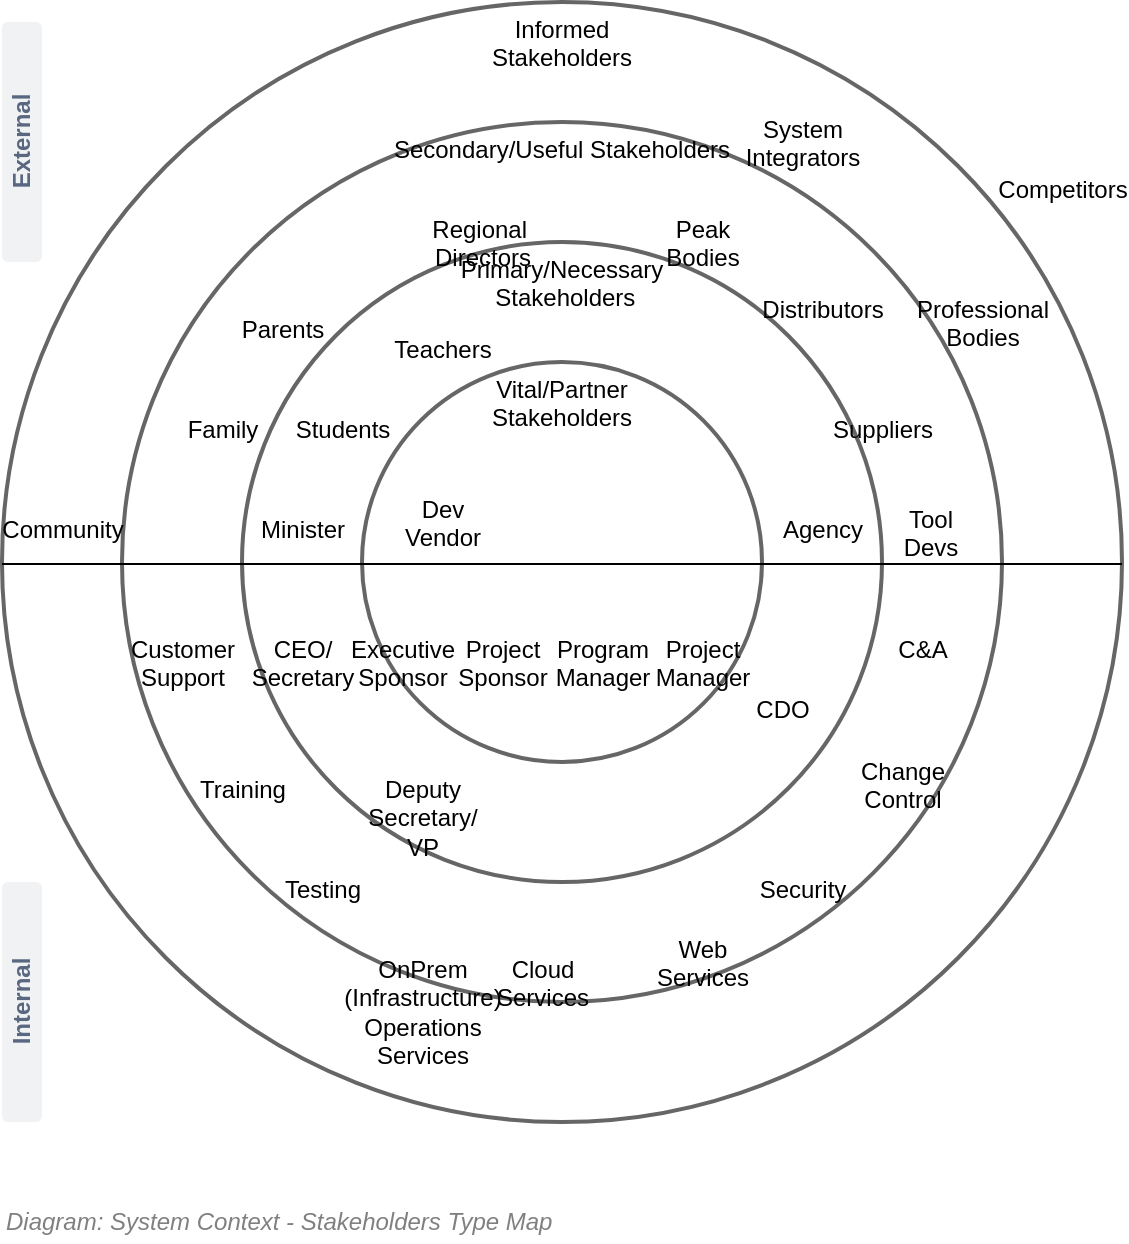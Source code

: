 <mxfile compressed="false" version="17.5.0" type="google">
  <diagram id="LD6tzs28sTI-ByqXFtpb" name="System Context/Stakeholder Map">
    <mxGraphModel grid="1" page="1" gridSize="10" guides="1" tooltips="1" connect="1" arrows="1" fold="1" pageScale="1" pageWidth="827" pageHeight="1169" math="0" shadow="0">
      <root>
        <mxCell id="AG6ojbgLePJ8lH-RuyDG-0" />
        <mxCell id="AG6ojbgLePJ8lH-RuyDG-1" value="Diagram" style="" parent="AG6ojbgLePJ8lH-RuyDG-0" />
        <mxCell id="55LUZK9bKvVkk8YtQMWV-75" value="Informed&lt;br style=&quot;font-size: 12px;&quot;&gt;Stakeholders" style="ellipse;whiteSpace=wrap;html=1;aspect=fixed;shadow=0;labelBackgroundColor=none;strokeColor=#666666;strokeWidth=2;fillColor=none;fontSize=12;fontColor=#000000;align=center;verticalAlign=top;" vertex="1" parent="AG6ojbgLePJ8lH-RuyDG-1">
          <mxGeometry x="120" y="180" width="560" height="560" as="geometry" />
        </mxCell>
        <mxCell id="XSSpNiOcb2BPZwE2I5IM-7" value="Secondary/Useful Stakeholders" style="ellipse;whiteSpace=wrap;html=1;aspect=fixed;shadow=0;labelBackgroundColor=none;strokeColor=#666666;strokeWidth=2;fillColor=none;fontSize=12;fontColor=#000000;align=center;verticalAlign=top;" vertex="1" parent="AG6ojbgLePJ8lH-RuyDG-1">
          <mxGeometry x="180" y="240" width="440" height="440" as="geometry" />
        </mxCell>
        <mxCell id="AG6ojbgLePJ8lH-RuyDG-4" value="Primary/Necessary&lt;br style=&quot;font-size: 12px;&quot;&gt;&amp;nbsp;Stakeholders" style="ellipse;whiteSpace=wrap;html=1;aspect=fixed;shadow=0;labelBackgroundColor=none;strokeColor=#666666;strokeWidth=2;fillColor=none;fontSize=12;fontColor=#000000;align=center;verticalAlign=top;" vertex="1" parent="AG6ojbgLePJ8lH-RuyDG-1">
          <mxGeometry x="240" y="300" width="320" height="320" as="geometry" />
        </mxCell>
        <mxCell id="AG6ojbgLePJ8lH-RuyDG-3" value="Vital/Partner&lt;br style=&quot;font-size: 12px;&quot;&gt;Stakeholders" style="ellipse;whiteSpace=wrap;html=1;aspect=fixed;shadow=0;labelBackgroundColor=none;strokeColor=#666666;strokeWidth=2;fillColor=none;fontSize=12;fontColor=#000000;align=center;verticalAlign=top;" vertex="1" parent="AG6ojbgLePJ8lH-RuyDG-1">
          <mxGeometry x="300" y="360" width="200" height="200" as="geometry" />
        </mxCell>
        <mxCell id="XSSpNiOcb2BPZwE2I5IM-0" value="&lt;font style=&quot;font-size: 12px;&quot;&gt;Executive&lt;br style=&quot;font-size: 12px;&quot;&gt;Sponsor&lt;br style=&quot;font-size: 12px;&quot;&gt;&lt;/font&gt;" style="shape=image;html=1;verticalAlign=top;verticalLabelPosition=bottom;labelBackgroundColor=none;imageAspect=0;aspect=fixed;image=https://cdn0.iconfinder.com/data/icons/elasto-online-store/26/00-ELASTOFONT-STORE-READY_user-128.png;shadow=0;strokeColor=#CC6600;strokeWidth=2;fillColor=none;fontSize=12;fontColor=#000000;align=center;" vertex="1" parent="AG6ojbgLePJ8lH-RuyDG-1">
          <mxGeometry x="310" y="470" width="20" height="20" as="geometry" />
        </mxCell>
        <mxCell id="XSSpNiOcb2BPZwE2I5IM-1" value="&lt;font style=&quot;font-size: 12px;&quot;&gt;Project&lt;br style=&quot;font-size: 12px;&quot;&gt;Sponsor&lt;br style=&quot;font-size: 12px;&quot;&gt;&lt;/font&gt;" style="shape=image;html=1;verticalAlign=top;verticalLabelPosition=bottom;labelBackgroundColor=none;imageAspect=0;aspect=fixed;image=https://cdn0.iconfinder.com/data/icons/elasto-online-store/26/00-ELASTOFONT-STORE-READY_user-128.png;shadow=0;strokeColor=#CC6600;strokeWidth=2;fillColor=none;fontSize=12;fontColor=#000000;align=center;" vertex="1" parent="AG6ojbgLePJ8lH-RuyDG-1">
          <mxGeometry x="360" y="470" width="20" height="20" as="geometry" />
        </mxCell>
        <mxCell id="XSSpNiOcb2BPZwE2I5IM-3" value="&lt;font style=&quot;font-size: 12px;&quot;&gt;Program&lt;br style=&quot;font-size: 12px;&quot;&gt;Manager&lt;br style=&quot;font-size: 12px;&quot;&gt;&lt;/font&gt;" style="shape=image;html=1;verticalAlign=top;verticalLabelPosition=bottom;labelBackgroundColor=none;imageAspect=0;aspect=fixed;image=https://cdn0.iconfinder.com/data/icons/elasto-online-store/26/00-ELASTOFONT-STORE-READY_user-128.png;shadow=0;strokeColor=#CC6600;strokeWidth=2;fillColor=none;fontSize=12;fontColor=#000000;align=center;" vertex="1" parent="AG6ojbgLePJ8lH-RuyDG-1">
          <mxGeometry x="410" y="470" width="20" height="20" as="geometry" />
        </mxCell>
        <mxCell id="XSSpNiOcb2BPZwE2I5IM-4" value="&lt;font style=&quot;font-size: 12px;&quot;&gt;Project&lt;br style=&quot;font-size: 12px;&quot;&gt;Manager&lt;br style=&quot;font-size: 12px;&quot;&gt;&lt;/font&gt;" style="shape=image;html=1;verticalAlign=top;verticalLabelPosition=bottom;labelBackgroundColor=none;imageAspect=0;aspect=fixed;image=https://cdn0.iconfinder.com/data/icons/elasto-online-store/26/00-ELASTOFONT-STORE-READY_user-128.png;shadow=0;strokeColor=#CC6600;strokeWidth=2;fillColor=none;fontSize=12;fontColor=#000000;align=center;" vertex="1" parent="AG6ojbgLePJ8lH-RuyDG-1">
          <mxGeometry x="460" y="470" width="20" height="20" as="geometry" />
        </mxCell>
        <mxCell id="55LUZK9bKvVkk8YtQMWV-7" value="&lt;font style=&quot;font-size: 12px;&quot;&gt;Community&lt;br style=&quot;font-size: 12px;&quot;&gt;&lt;/font&gt;" style="shape=image;html=1;verticalAlign=top;verticalLabelPosition=bottom;labelBackgroundColor=none;imageAspect=0;aspect=fixed;image=https://cdn0.iconfinder.com/data/icons/elasto-online-store/26/00-ELASTOFONT-STORE-READY_user-128.png;shadow=0;strokeColor=#CC6600;strokeWidth=2;fillColor=none;fontSize=12;fontColor=#000000;align=center;" vertex="1" parent="AG6ojbgLePJ8lH-RuyDG-1">
          <mxGeometry x="140" y="410" width="20" height="20" as="geometry" />
        </mxCell>
        <mxCell id="55LUZK9bKvVkk8YtQMWV-10" value="&lt;font style=&quot;font-size: 12px;&quot;&gt;Agency&lt;br style=&quot;font-size: 12px;&quot;&gt;&lt;/font&gt;" style="shape=image;html=1;verticalAlign=top;verticalLabelPosition=bottom;labelBackgroundColor=none;imageAspect=0;aspect=fixed;image=https://cdn0.iconfinder.com/data/icons/elasto-online-store/26/00-ELASTOFONT-STORE-READY_user-128.png;shadow=0;strokeColor=#CC6600;strokeWidth=2;fillColor=none;fontSize=12;fontColor=#000000;align=center;" vertex="1" parent="AG6ojbgLePJ8lH-RuyDG-1">
          <mxGeometry x="520" y="410" width="20" height="20" as="geometry" />
        </mxCell>
        <mxCell id="55LUZK9bKvVkk8YtQMWV-11" value="&lt;font style=&quot;font-size: 12px;&quot;&gt;CEO/&lt;br style=&quot;font-size: 12px;&quot;&gt;Secretary&lt;br style=&quot;font-size: 12px;&quot;&gt;&lt;/font&gt;" style="shape=image;html=1;verticalAlign=top;verticalLabelPosition=bottom;labelBackgroundColor=none;imageAspect=0;aspect=fixed;image=https://cdn0.iconfinder.com/data/icons/elasto-online-store/26/00-ELASTOFONT-STORE-READY_user-128.png;shadow=0;strokeColor=#CC6600;strokeWidth=2;fillColor=none;fontSize=12;fontColor=#000000;align=center;" vertex="1" parent="AG6ojbgLePJ8lH-RuyDG-1">
          <mxGeometry x="260" y="470" width="20" height="20" as="geometry" />
        </mxCell>
        <mxCell id="55LUZK9bKvVkk8YtQMWV-15" value="&lt;font style=&quot;font-size: 12px;&quot;&gt;Parents&lt;br style=&quot;font-size: 12px;&quot;&gt;&lt;/font&gt;" style="shape=image;html=1;verticalAlign=top;verticalLabelPosition=bottom;labelBackgroundColor=none;imageAspect=0;aspect=fixed;image=https://cdn0.iconfinder.com/data/icons/elasto-online-store/26/00-ELASTOFONT-STORE-READY_user-128.png;shadow=0;strokeColor=#CC6600;strokeWidth=2;fillColor=none;fontSize=12;fontColor=#000000;align=center;" vertex="1" parent="AG6ojbgLePJ8lH-RuyDG-1">
          <mxGeometry x="250" y="310" width="20" height="20" as="geometry" />
        </mxCell>
        <mxCell id="55LUZK9bKvVkk8YtQMWV-18" value="&lt;font style=&quot;font-size: 12px;&quot;&gt;Family&lt;br style=&quot;font-size: 12px;&quot;&gt;&lt;/font&gt;" style="shape=image;html=1;verticalAlign=top;verticalLabelPosition=bottom;labelBackgroundColor=none;imageAspect=0;aspect=fixed;image=https://cdn0.iconfinder.com/data/icons/elasto-online-store/26/00-ELASTOFONT-STORE-READY_user-128.png;shadow=0;strokeColor=#CC6600;strokeWidth=2;fillColor=none;fontSize=12;fontColor=#000000;align=center;" vertex="1" parent="AG6ojbgLePJ8lH-RuyDG-1">
          <mxGeometry x="220" y="360" width="20" height="20" as="geometry" />
        </mxCell>
        <mxCell id="55LUZK9bKvVkk8YtQMWV-23" value="&lt;font style=&quot;font-size: 12px;&quot;&gt;Students&lt;br style=&quot;font-size: 12px;&quot;&gt;&lt;/font&gt;" style="shape=image;html=1;verticalAlign=top;verticalLabelPosition=bottom;labelBackgroundColor=none;imageAspect=0;aspect=fixed;image=https://cdn0.iconfinder.com/data/icons/elasto-online-store/26/00-ELASTOFONT-STORE-READY_user-128.png;shadow=0;strokeColor=#CC6600;strokeWidth=2;fillColor=none;fontSize=12;fontColor=#000000;align=center;" vertex="1" parent="AG6ojbgLePJ8lH-RuyDG-1">
          <mxGeometry x="280" y="360" width="20" height="20" as="geometry" />
        </mxCell>
        <mxCell id="55LUZK9bKvVkk8YtQMWV-24" value="&lt;font style=&quot;font-size: 12px;&quot;&gt;Minister&lt;br style=&quot;font-size: 12px;&quot;&gt;&lt;/font&gt;" style="shape=image;html=1;verticalAlign=top;verticalLabelPosition=bottom;labelBackgroundColor=none;imageAspect=0;aspect=fixed;image=https://cdn0.iconfinder.com/data/icons/elasto-online-store/26/00-ELASTOFONT-STORE-READY_user-128.png;shadow=0;strokeColor=#CC6600;strokeWidth=2;fillColor=none;fontSize=12;fontColor=#000000;align=center;" vertex="1" parent="AG6ojbgLePJ8lH-RuyDG-1">
          <mxGeometry x="260" y="410" width="20" height="20" as="geometry" />
        </mxCell>
        <mxCell id="55LUZK9bKvVkk8YtQMWV-25" value="&lt;font style=&quot;font-size: 12px;&quot;&gt;CDO&lt;br style=&quot;font-size: 12px;&quot;&gt;&lt;/font&gt;" style="shape=image;html=1;verticalAlign=top;verticalLabelPosition=bottom;labelBackgroundColor=none;imageAspect=0;aspect=fixed;image=https://cdn0.iconfinder.com/data/icons/elasto-online-store/26/00-ELASTOFONT-STORE-READY_user-128.png;shadow=0;strokeColor=#CC6600;strokeWidth=2;fillColor=none;fontSize=12;fontColor=#000000;align=center;" vertex="1" parent="AG6ojbgLePJ8lH-RuyDG-1">
          <mxGeometry x="500" y="500" width="20" height="20" as="geometry" />
        </mxCell>
        <mxCell id="55LUZK9bKvVkk8YtQMWV-26" value="&lt;font style=&quot;font-size: 12px;&quot;&gt;Peak&lt;br style=&quot;font-size: 12px;&quot;&gt;Bodies&lt;br style=&quot;font-size: 12px;&quot;&gt;&lt;/font&gt;" style="shape=image;html=1;verticalAlign=top;verticalLabelPosition=bottom;labelBackgroundColor=none;imageAspect=0;aspect=fixed;image=https://cdn0.iconfinder.com/data/icons/elasto-online-store/26/00-ELASTOFONT-STORE-READY_user-128.png;shadow=0;strokeColor=#CC6600;strokeWidth=2;fillColor=none;fontSize=12;fontColor=#000000;align=center;" vertex="1" parent="AG6ojbgLePJ8lH-RuyDG-1">
          <mxGeometry x="460" y="260" width="20" height="20" as="geometry" />
        </mxCell>
        <mxCell id="55LUZK9bKvVkk8YtQMWV-27" value="&lt;font style=&quot;font-size: 12px;&quot;&gt;C&amp;amp;A&lt;br style=&quot;font-size: 12px;&quot;&gt;&lt;/font&gt;" style="shape=image;html=1;verticalAlign=top;verticalLabelPosition=bottom;labelBackgroundColor=none;imageAspect=0;aspect=fixed;image=https://cdn0.iconfinder.com/data/icons/elasto-online-store/26/00-ELASTOFONT-STORE-READY_user-128.png;shadow=0;strokeColor=#CC6600;strokeWidth=2;fillColor=none;fontSize=12;fontColor=#000000;align=center;" vertex="1" parent="AG6ojbgLePJ8lH-RuyDG-1">
          <mxGeometry x="570" y="470" width="20" height="20" as="geometry" />
        </mxCell>
        <mxCell id="55LUZK9bKvVkk8YtQMWV-29" value="&lt;font style=&quot;font-size: 12px;&quot;&gt;Professional&lt;br style=&quot;font-size: 12px;&quot;&gt;Bodies&lt;br style=&quot;font-size: 12px;&quot;&gt;&lt;/font&gt;" style="shape=image;html=1;verticalAlign=top;verticalLabelPosition=bottom;labelBackgroundColor=none;imageAspect=0;aspect=fixed;image=https://cdn0.iconfinder.com/data/icons/elasto-online-store/26/00-ELASTOFONT-STORE-READY_user-128.png;shadow=0;strokeColor=#CC6600;strokeWidth=2;fillColor=none;fontSize=12;fontColor=#000000;align=center;" vertex="1" parent="AG6ojbgLePJ8lH-RuyDG-1">
          <mxGeometry x="600" y="300" width="20" height="20" as="geometry" />
        </mxCell>
        <mxCell id="55LUZK9bKvVkk8YtQMWV-34" value="&lt;font style=&quot;font-size: 12px;&quot;&gt;Customer&lt;br style=&quot;font-size: 12px;&quot;&gt;Support&lt;br style=&quot;font-size: 12px;&quot;&gt;&lt;/font&gt;" style="shape=image;html=1;verticalAlign=top;verticalLabelPosition=bottom;labelBackgroundColor=none;imageAspect=0;aspect=fixed;image=https://cdn0.iconfinder.com/data/icons/elasto-online-store/26/00-ELASTOFONT-STORE-READY_user-128.png;shadow=0;strokeColor=#CC6600;strokeWidth=2;fillColor=none;fontSize=12;fontColor=#000000;align=center;" vertex="1" parent="AG6ojbgLePJ8lH-RuyDG-1">
          <mxGeometry x="200" y="470" width="20" height="20" as="geometry" />
        </mxCell>
        <mxCell id="55LUZK9bKvVkk8YtQMWV-54" value="&lt;font style=&quot;font-size: 12px;&quot;&gt;Dev &lt;br style=&quot;font-size: 12px;&quot;&gt;Vendor&lt;br style=&quot;font-size: 12px;&quot;&gt;&lt;/font&gt;" style="shape=image;html=1;verticalAlign=top;verticalLabelPosition=bottom;labelBackgroundColor=none;imageAspect=0;aspect=fixed;image=https://cdn0.iconfinder.com/data/icons/elasto-online-store/26/00-ELASTOFONT-STORE-READY_user-128.png;shadow=0;strokeColor=#CC6600;strokeWidth=2;fillColor=none;fontSize=12;fontColor=#000000;align=center;" vertex="1" parent="AG6ojbgLePJ8lH-RuyDG-1">
          <mxGeometry x="330" y="400" width="20" height="20" as="geometry" />
        </mxCell>
        <mxCell id="55LUZK9bKvVkk8YtQMWV-58" value="&lt;font style=&quot;font-size: 12px;&quot;&gt;System&lt;br style=&quot;font-size: 12px;&quot;&gt;Integrators&lt;br style=&quot;font-size: 12px;&quot;&gt;&lt;/font&gt;" style="shape=image;html=1;verticalAlign=top;verticalLabelPosition=bottom;labelBackgroundColor=none;imageAspect=0;aspect=fixed;image=https://cdn0.iconfinder.com/data/icons/elasto-online-store/26/00-ELASTOFONT-STORE-READY_user-128.png;shadow=0;strokeColor=#CC6600;strokeWidth=2;fillColor=none;fontSize=12;fontColor=#000000;align=center;" vertex="1" parent="AG6ojbgLePJ8lH-RuyDG-1">
          <mxGeometry x="510" y="210" width="20" height="20" as="geometry" />
        </mxCell>
        <mxCell id="55LUZK9bKvVkk8YtQMWV-60" value="&lt;font style=&quot;font-size: 12px;&quot;&gt;Suppliers&lt;br style=&quot;font-size: 12px;&quot;&gt;&lt;/font&gt;" style="shape=image;html=1;verticalAlign=top;verticalLabelPosition=bottom;labelBackgroundColor=none;imageAspect=0;aspect=fixed;image=https://cdn0.iconfinder.com/data/icons/elasto-online-store/26/00-ELASTOFONT-STORE-READY_user-128.png;shadow=0;strokeColor=#CC6600;strokeWidth=2;fillColor=none;fontSize=12;fontColor=#000000;align=center;" vertex="1" parent="AG6ojbgLePJ8lH-RuyDG-1">
          <mxGeometry x="550" y="360" width="20" height="20" as="geometry" />
        </mxCell>
        <mxCell id="55LUZK9bKvVkk8YtQMWV-61" value="&lt;font style=&quot;font-size: 12px;&quot;&gt;Distributors&lt;br style=&quot;font-size: 12px;&quot;&gt;&lt;/font&gt;" style="shape=image;html=1;verticalAlign=top;verticalLabelPosition=bottom;labelBackgroundColor=none;imageAspect=0;aspect=fixed;image=https://cdn0.iconfinder.com/data/icons/elasto-online-store/26/00-ELASTOFONT-STORE-READY_user-128.png;shadow=0;strokeColor=#CC6600;strokeWidth=2;fillColor=none;fontSize=12;fontColor=#000000;align=center;" vertex="1" parent="AG6ojbgLePJ8lH-RuyDG-1">
          <mxGeometry x="520" y="300" width="20" height="20" as="geometry" />
        </mxCell>
        <mxCell id="55LUZK9bKvVkk8YtQMWV-62" value="&lt;font style=&quot;font-size: 12px;&quot;&gt;Teachers&lt;br style=&quot;font-size: 12px;&quot;&gt;&lt;/font&gt;" style="shape=image;html=1;verticalAlign=top;verticalLabelPosition=bottom;labelBackgroundColor=none;imageAspect=0;aspect=fixed;image=https://cdn0.iconfinder.com/data/icons/elasto-online-store/26/00-ELASTOFONT-STORE-READY_user-128.png;shadow=0;strokeColor=#CC6600;strokeWidth=2;fillColor=none;fontSize=12;fontColor=#000000;align=center;" vertex="1" parent="AG6ojbgLePJ8lH-RuyDG-1">
          <mxGeometry x="330" y="320" width="20" height="20" as="geometry" />
        </mxCell>
        <mxCell id="55LUZK9bKvVkk8YtQMWV-63" value="&lt;font style=&quot;font-size: 12px;&quot;&gt;Tool&lt;br style=&quot;font-size: 12px;&quot;&gt;Devs&lt;br style=&quot;font-size: 12px;&quot;&gt;&lt;/font&gt;" style="shape=image;html=1;verticalAlign=top;verticalLabelPosition=bottom;labelBackgroundColor=none;imageAspect=0;aspect=fixed;image=https://cdn0.iconfinder.com/data/icons/elasto-online-store/26/00-ELASTOFONT-STORE-READY_user-128.png;shadow=0;strokeColor=#CC6600;strokeWidth=2;fillColor=none;fontSize=12;fontColor=#000000;align=center;" vertex="1" parent="AG6ojbgLePJ8lH-RuyDG-1">
          <mxGeometry x="574" y="405" width="20" height="20" as="geometry" />
        </mxCell>
        <mxCell id="55LUZK9bKvVkk8YtQMWV-65" value="&lt;font style=&quot;font-size: 12px;&quot;&gt;Competitors&lt;br style=&quot;font-size: 12px;&quot;&gt;&lt;/font&gt;" style="shape=image;html=1;verticalAlign=top;verticalLabelPosition=bottom;labelBackgroundColor=none;imageAspect=0;aspect=fixed;image=https://cdn0.iconfinder.com/data/icons/elasto-online-store/26/00-ELASTOFONT-STORE-READY_user-128.png;shadow=0;strokeColor=#CC6600;strokeWidth=2;fillColor=none;fontSize=12;fontColor=#000000;align=center;" vertex="1" parent="AG6ojbgLePJ8lH-RuyDG-1">
          <mxGeometry x="640" y="240" width="20" height="20" as="geometry" />
        </mxCell>
        <mxCell id="55LUZK9bKvVkk8YtQMWV-67" value="&lt;font style=&quot;font-size: 12px;&quot;&gt;Deputy&lt;br style=&quot;font-size: 12px;&quot;&gt;Secretary/&lt;br style=&quot;font-size: 12px;&quot;&gt;VP&lt;br style=&quot;font-size: 12px;&quot;&gt;&lt;/font&gt;" style="shape=image;html=1;verticalAlign=top;verticalLabelPosition=bottom;labelBackgroundColor=none;imageAspect=0;aspect=fixed;image=https://cdn0.iconfinder.com/data/icons/elasto-online-store/26/00-ELASTOFONT-STORE-READY_user-128.png;shadow=0;strokeColor=#CC6600;strokeWidth=2;fillColor=none;fontSize=12;fontColor=#000000;align=center;" vertex="1" parent="AG6ojbgLePJ8lH-RuyDG-1">
          <mxGeometry x="320" y="540" width="20" height="20" as="geometry" />
        </mxCell>
        <mxCell id="1hMV_P8PKeL6gi6si9hS-1" value="" style="line;strokeWidth=1;fillColor=none;align=left;verticalAlign=middle;spacingTop=-1;spacingLeft=3;spacingRight=3;rotatable=0;labelPosition=right;points=[];portConstraint=eastwest;fontSize=12;shadow=0;labelBackgroundColor=none;html=1;" vertex="1" parent="AG6ojbgLePJ8lH-RuyDG-1">
          <mxGeometry x="120" y="457" width="560" height="8" as="geometry" />
        </mxCell>
        <mxCell id="55LUZK9bKvVkk8YtQMWV-0" value="&lt;b style=&quot;font-size: 12px;&quot;&gt;Internal&lt;/b&gt;" style="rounded=1;align=center;fillColor=#F1F2F4;strokeColor=none;html=1;fontColor=#596780;fontSize=12;shadow=0;labelBackgroundColor=none;rotation=-90;" vertex="1" parent="AG6ojbgLePJ8lH-RuyDG-1">
          <mxGeometry x="70" y="670" width="120" height="20" as="geometry" />
        </mxCell>
        <mxCell id="55LUZK9bKvVkk8YtQMWV-4" value="&lt;b style=&quot;font-size: 12px;&quot;&gt;External&lt;/b&gt;" style="rounded=1;align=center;fillColor=#F1F2F4;strokeColor=none;html=1;fontColor=#596780;fontSize=12;shadow=0;labelBackgroundColor=none;rotation=-90;" vertex="1" parent="AG6ojbgLePJ8lH-RuyDG-1">
          <mxGeometry x="70" y="240" width="120" height="20" as="geometry" />
        </mxCell>
        <mxCell id="55LUZK9bKvVkk8YtQMWV-38" value="&lt;font style=&quot;font-size: 12px;&quot;&gt;Web&lt;br style=&quot;font-size: 12px;&quot;&gt;Services&lt;br style=&quot;font-size: 12px;&quot;&gt;&lt;/font&gt;" style="shape=image;html=1;verticalAlign=top;verticalLabelPosition=bottom;labelBackgroundColor=none;imageAspect=0;aspect=fixed;image=https://cdn0.iconfinder.com/data/icons/elasto-online-store/26/00-ELASTOFONT-STORE-READY_user-128.png;shadow=0;strokeColor=#CC6600;strokeWidth=2;fillColor=none;fontSize=12;fontColor=#000000;align=center;" vertex="1" parent="AG6ojbgLePJ8lH-RuyDG-1">
          <mxGeometry x="460" y="620" width="20" height="20" as="geometry" />
        </mxCell>
        <mxCell id="55LUZK9bKvVkk8YtQMWV-43" value="&lt;font style=&quot;font-size: 12px;&quot;&gt;Change&lt;br style=&quot;font-size: 12px;&quot;&gt;Control&lt;br style=&quot;font-size: 12px;&quot;&gt;&lt;/font&gt;" style="shape=image;html=1;verticalAlign=top;verticalLabelPosition=bottom;labelBackgroundColor=none;imageAspect=0;aspect=fixed;image=https://cdn0.iconfinder.com/data/icons/elasto-online-store/26/00-ELASTOFONT-STORE-READY_user-128.png;shadow=0;strokeColor=#CC6600;strokeWidth=2;fillColor=none;fontSize=12;fontColor=#000000;align=center;" vertex="1" parent="AG6ojbgLePJ8lH-RuyDG-1">
          <mxGeometry x="560" y="531" width="20" height="20" as="geometry" />
        </mxCell>
        <mxCell id="55LUZK9bKvVkk8YtQMWV-44" value="&lt;font style=&quot;font-size: 12px;&quot;&gt;Training&lt;br style=&quot;font-size: 12px;&quot;&gt;&lt;/font&gt;" style="shape=image;html=1;verticalAlign=top;verticalLabelPosition=bottom;labelBackgroundColor=none;imageAspect=0;aspect=fixed;image=https://cdn0.iconfinder.com/data/icons/elasto-online-store/26/00-ELASTOFONT-STORE-READY_user-128.png;shadow=0;strokeColor=#CC6600;strokeWidth=2;fillColor=none;fontSize=12;fontColor=#000000;align=center;" vertex="1" parent="AG6ojbgLePJ8lH-RuyDG-1">
          <mxGeometry x="230" y="540" width="20" height="20" as="geometry" />
        </mxCell>
        <mxCell id="55LUZK9bKvVkk8YtQMWV-48" value="&lt;font style=&quot;font-size: 12px;&quot;&gt;Testing&lt;br style=&quot;font-size: 12px;&quot;&gt;&lt;/font&gt;" style="shape=image;html=1;verticalAlign=top;verticalLabelPosition=bottom;labelBackgroundColor=none;imageAspect=0;aspect=fixed;image=https://cdn0.iconfinder.com/data/icons/elasto-online-store/26/00-ELASTOFONT-STORE-READY_user-128.png;shadow=0;strokeColor=#CC6600;strokeWidth=2;fillColor=none;fontSize=12;fontColor=#000000;align=center;" vertex="1" parent="AG6ojbgLePJ8lH-RuyDG-1">
          <mxGeometry x="270" y="589.5" width="20" height="20" as="geometry" />
        </mxCell>
        <mxCell id="55LUZK9bKvVkk8YtQMWV-49" value="&lt;font style=&quot;font-size: 12px;&quot;&gt;Cloud&lt;br style=&quot;font-size: 12px;&quot;&gt;Services&lt;br style=&quot;font-size: 12px;&quot;&gt;&lt;/font&gt;" style="shape=image;html=1;verticalAlign=top;verticalLabelPosition=bottom;labelBackgroundColor=none;imageAspect=0;aspect=fixed;image=https://cdn0.iconfinder.com/data/icons/elasto-online-store/26/00-ELASTOFONT-STORE-READY_user-128.png;shadow=0;strokeColor=#CC6600;strokeWidth=2;fillColor=none;fontSize=12;fontColor=#000000;align=center;" vertex="1" parent="AG6ojbgLePJ8lH-RuyDG-1">
          <mxGeometry x="380" y="630" width="20" height="20" as="geometry" />
        </mxCell>
        <mxCell id="55LUZK9bKvVkk8YtQMWV-55" value="&lt;font style=&quot;font-size: 12px;&quot;&gt;Security&lt;br style=&quot;font-size: 12px;&quot;&gt;&lt;/font&gt;" style="shape=image;html=1;verticalAlign=top;verticalLabelPosition=bottom;labelBackgroundColor=none;imageAspect=0;aspect=fixed;image=https://cdn0.iconfinder.com/data/icons/elasto-online-store/26/00-ELASTOFONT-STORE-READY_user-128.png;shadow=0;strokeColor=#CC6600;strokeWidth=2;fillColor=none;fontSize=12;fontColor=#000000;align=center;" vertex="1" parent="AG6ojbgLePJ8lH-RuyDG-1">
          <mxGeometry x="510" y="589.5" width="20" height="20" as="geometry" />
        </mxCell>
        <mxCell id="ETI6sSULLuqo6MPz5FEn-0" value="&lt;font style=&quot;font-size: 12px&quot;&gt;OnPrem&lt;br&gt;(Infrastructure)&lt;br&gt;Operations&lt;br style=&quot;font-size: 12px&quot;&gt;Services&lt;br style=&quot;font-size: 12px&quot;&gt;&lt;/font&gt;" style="shape=image;html=1;verticalAlign=top;verticalLabelPosition=bottom;labelBackgroundColor=none;imageAspect=0;aspect=fixed;image=https://cdn0.iconfinder.com/data/icons/elasto-online-store/26/00-ELASTOFONT-STORE-READY_user-128.png;shadow=0;strokeColor=#CC6600;strokeWidth=2;fillColor=none;fontSize=12;fontColor=#000000;align=center;" vertex="1" parent="AG6ojbgLePJ8lH-RuyDG-1">
          <mxGeometry x="320" y="630" width="20" height="20" as="geometry" />
        </mxCell>
        <mxCell id="NZA3RxuKYHD427RJL7i8-0" value="&lt;font style=&quot;font-size: 12px&quot;&gt;Regional&amp;nbsp;&lt;br&gt;Directors&lt;br style=&quot;font-size: 12px&quot;&gt;&lt;/font&gt;" style="shape=image;html=1;verticalAlign=top;verticalLabelPosition=bottom;labelBackgroundColor=none;imageAspect=0;aspect=fixed;image=https://cdn0.iconfinder.com/data/icons/elasto-online-store/26/00-ELASTOFONT-STORE-READY_user-128.png;shadow=0;strokeColor=#CC6600;strokeWidth=2;fillColor=none;fontSize=12;fontColor=#000000;align=center;" vertex="1" parent="AG6ojbgLePJ8lH-RuyDG-1">
          <mxGeometry x="350" y="260" width="20" height="20" as="geometry" />
        </mxCell>
        <mxCell id="R1f23arfC69eGrNI_NES-0" value="Title/Diagram" parent="AG6ojbgLePJ8lH-RuyDG-0" />
        <mxCell id="R1f23arfC69eGrNI_NES-1" value="&lt;font style=&quot;font-size: 12px&quot;&gt;&lt;span&gt;Diagram: &lt;/span&gt;System Context - Stakeholders Type Map&lt;/font&gt;" style="text;strokeColor=none;fillColor=none;html=1;fontSize=12;fontStyle=2;verticalAlign=middle;align=left;shadow=0;glass=0;comic=0;opacity=30;fontColor=#808080;" vertex="1" parent="R1f23arfC69eGrNI_NES-0">
          <mxGeometry x="120" y="780" width="520" height="20" as="geometry" />
        </mxCell>
      </root>
    </mxGraphModel>
  </diagram>
</mxfile>
